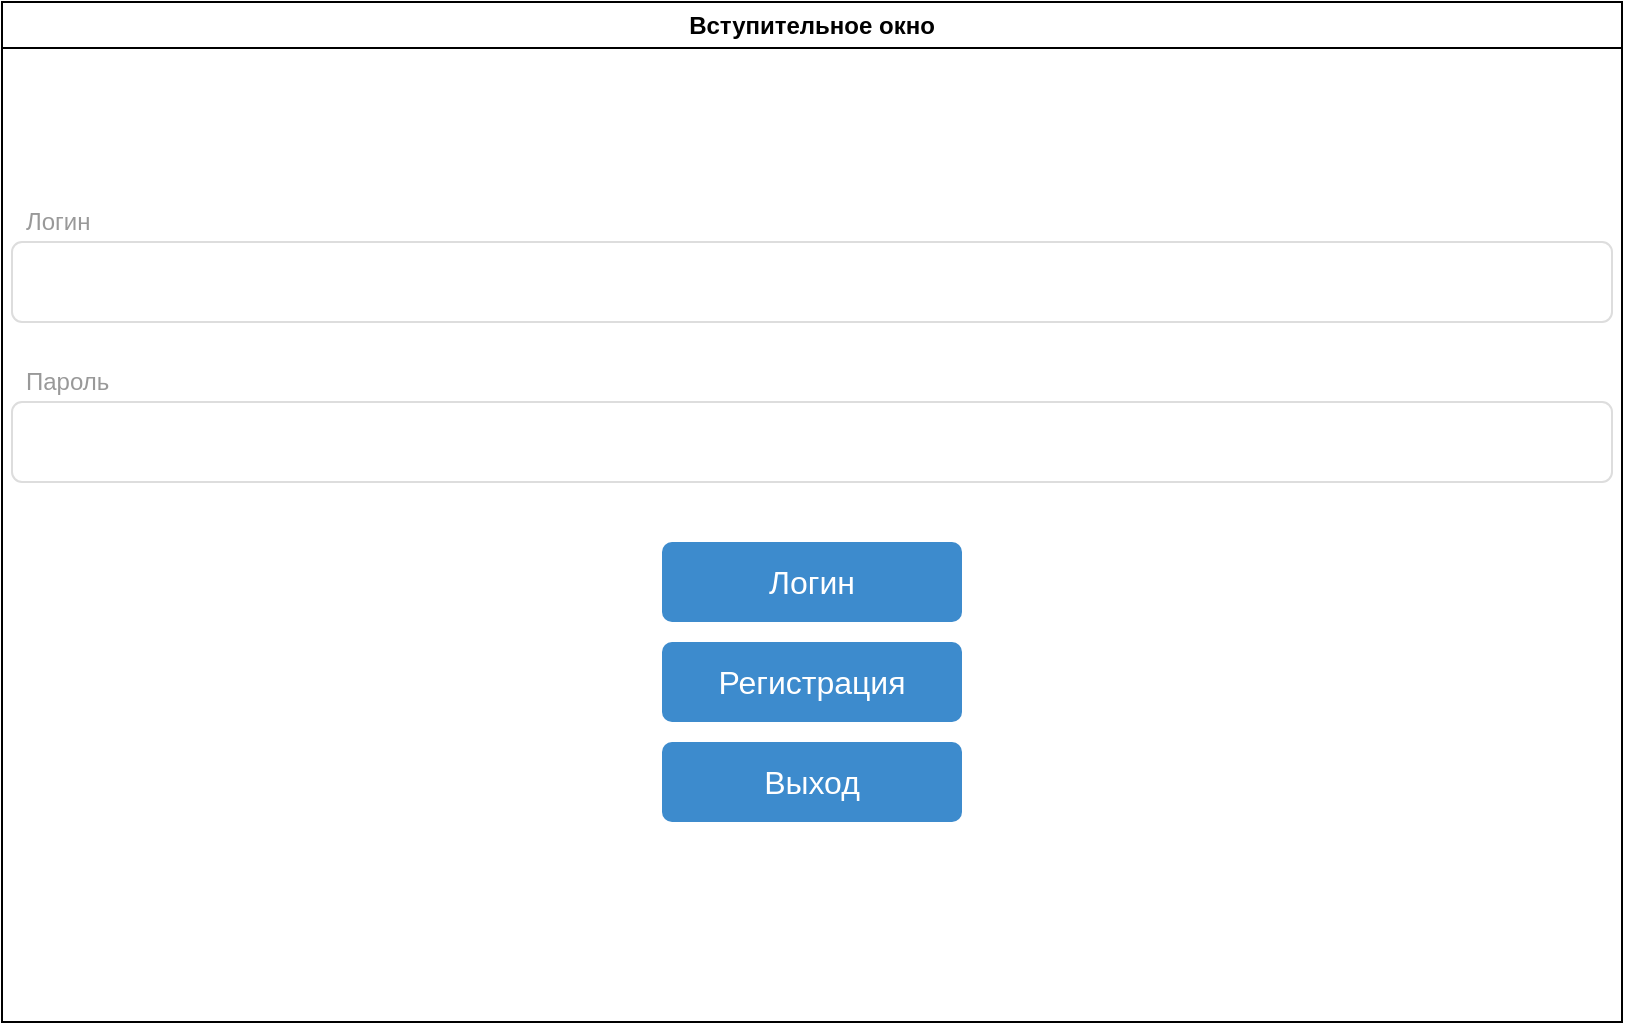 <mxfile version="24.4.0" type="device">
  <diagram name="Page-1" id="c9db0220-8083-56f3-ca83-edcdcd058819">
    <mxGraphModel dx="2049" dy="1114" grid="1" gridSize="10" guides="1" tooltips="1" connect="1" arrows="1" fold="1" page="1" pageScale="1.5" pageWidth="826" pageHeight="1169" background="#ffffff" math="0" shadow="0">
      <root>
        <mxCell id="0" style=";html=1;" />
        <mxCell id="1" style=";html=1;" parent="0" />
        <mxCell id="r-rvIdP5-9nG3_iLqJgC-3" value="Вступительное окно" style="swimlane;whiteSpace=wrap;html=1;" vertex="1" parent="1">
          <mxGeometry x="210" y="130" width="810" height="510" as="geometry" />
        </mxCell>
        <mxCell id="3d76a8aef4d5c911-17" value="Логин" style="html=1;shadow=0;dashed=0;shape=mxgraph.bootstrap.rect;strokeColor=none;fillColor=none;fontColor=#999999;align=left;spacingLeft=5;whiteSpace=wrap;rounded=0;" parent="r-rvIdP5-9nG3_iLqJgC-3" vertex="1">
          <mxGeometry x="5" y="100" width="200" height="20" as="geometry" />
        </mxCell>
        <mxCell id="3d76a8aef4d5c911-18" value="" style="html=1;shadow=0;dashed=0;shape=mxgraph.bootstrap.rrect;rSize=5;strokeColor=#dddddd;;align=left;spacingLeft=10;fontSize=16;whiteSpace=wrap;rounded=0;" parent="r-rvIdP5-9nG3_iLqJgC-3" vertex="1">
          <mxGeometry x="5" y="120" width="800" height="40" as="geometry" />
        </mxCell>
        <mxCell id="3d76a8aef4d5c911-19" value="Пароль" style="html=1;shadow=0;dashed=0;shape=mxgraph.bootstrap.rect;strokeColor=none;fillColor=none;fontColor=#999999;align=left;spacingLeft=5;whiteSpace=wrap;rounded=0;" parent="r-rvIdP5-9nG3_iLqJgC-3" vertex="1">
          <mxGeometry x="5" y="180" width="200" height="20" as="geometry" />
        </mxCell>
        <mxCell id="3d76a8aef4d5c911-20" value="" style="html=1;shadow=0;dashed=0;shape=mxgraph.bootstrap.rrect;rSize=5;strokeColor=#dddddd;align=left;spacingLeft=10;fontSize=16;whiteSpace=wrap;rounded=0;" parent="r-rvIdP5-9nG3_iLqJgC-3" vertex="1">
          <mxGeometry x="5" y="200" width="800" height="40" as="geometry" />
        </mxCell>
        <mxCell id="3d76a8aef4d5c911-51" value="Регистрация" style="html=1;shadow=0;dashed=0;shape=mxgraph.bootstrap.rrect;align=center;rSize=5;strokeColor=none;fillColor=#3D8BCD;fontColor=#ffffff;fontSize=16;whiteSpace=wrap;rounded=0;" parent="r-rvIdP5-9nG3_iLqJgC-3" vertex="1">
          <mxGeometry x="330" y="320" width="150" height="40" as="geometry" />
        </mxCell>
        <mxCell id="r-rvIdP5-9nG3_iLqJgC-1" value="Логин" style="html=1;shadow=0;dashed=0;shape=mxgraph.bootstrap.rrect;align=center;rSize=5;strokeColor=none;fillColor=#3D8BCD;fontColor=#ffffff;fontSize=16;whiteSpace=wrap;rounded=0;" vertex="1" parent="r-rvIdP5-9nG3_iLqJgC-3">
          <mxGeometry x="330" y="270" width="150" height="40" as="geometry" />
        </mxCell>
        <mxCell id="r-rvIdP5-9nG3_iLqJgC-2" value="Выход" style="html=1;shadow=0;dashed=0;shape=mxgraph.bootstrap.rrect;align=center;rSize=5;strokeColor=none;fillColor=#3D8BCD;fontColor=#ffffff;fontSize=16;whiteSpace=wrap;rounded=0;" vertex="1" parent="r-rvIdP5-9nG3_iLqJgC-3">
          <mxGeometry x="330" y="370" width="150" height="40" as="geometry" />
        </mxCell>
      </root>
    </mxGraphModel>
  </diagram>
</mxfile>
